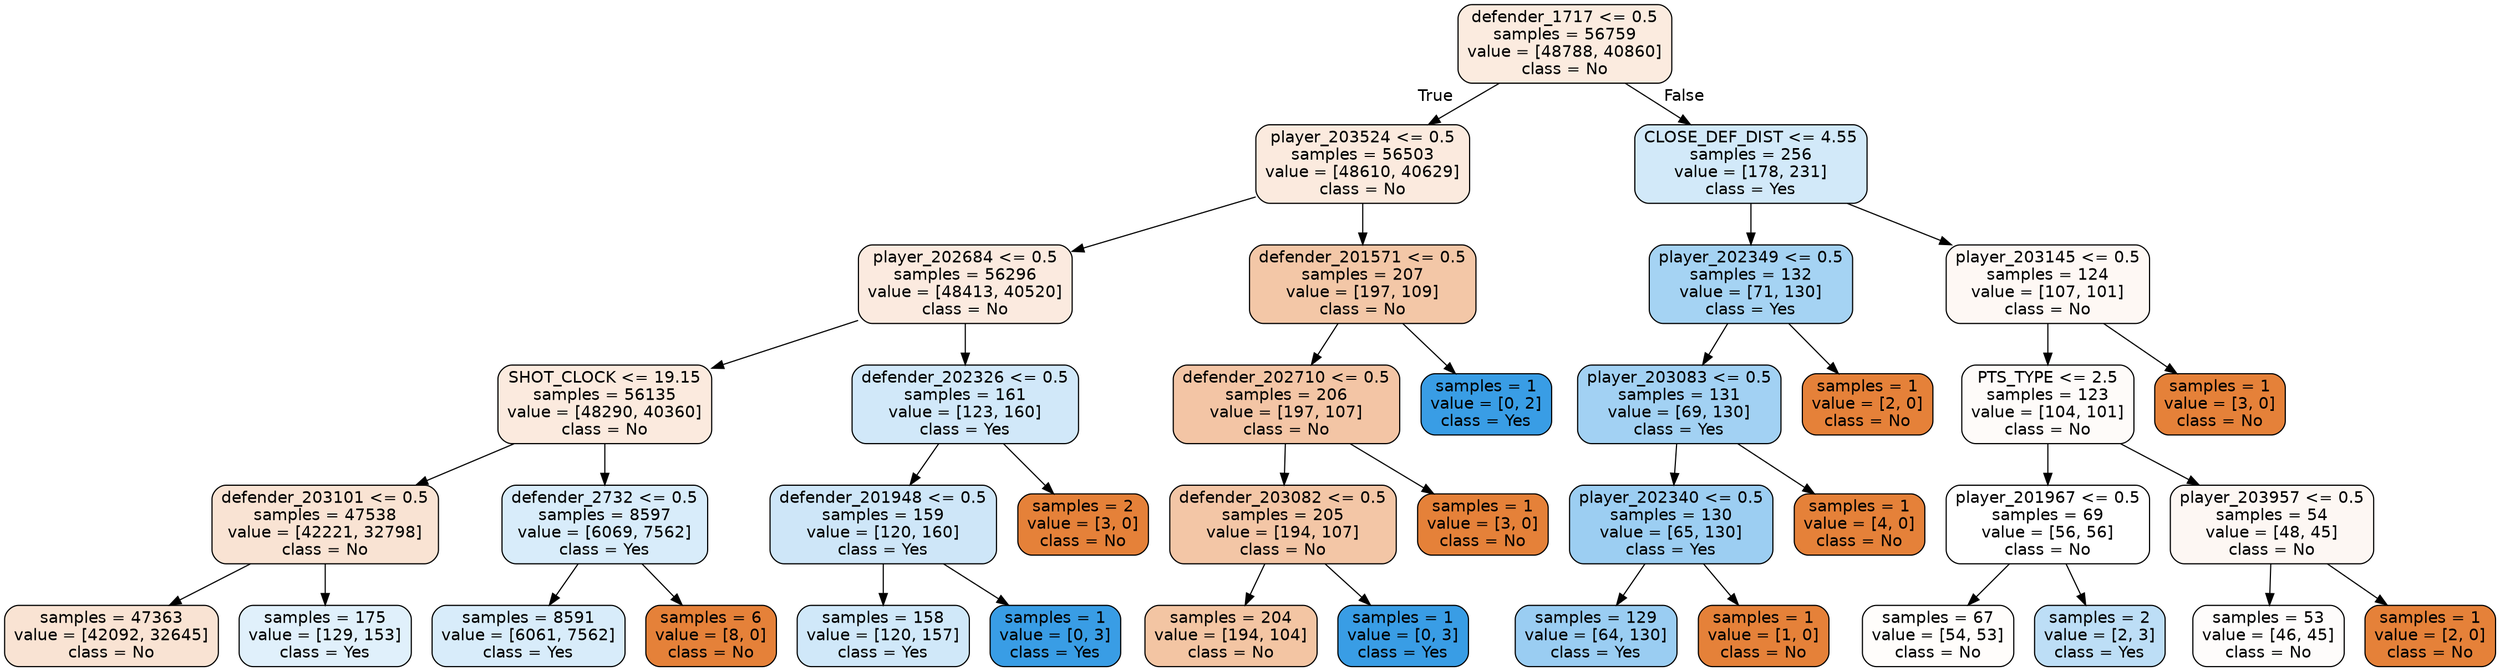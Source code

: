 digraph Tree {
node [shape=box, style="filled, rounded", color="black", fontname=helvetica] ;
edge [fontname=helvetica] ;
0 [label="defender_1717 <= 0.5\nsamples = 56759\nvalue = [48788, 40860]\nclass = No", fillcolor="#fbebdf"] ;
1 [label="player_203524 <= 0.5\nsamples = 56503\nvalue = [48610, 40629]\nclass = No", fillcolor="#fbeade"] ;
0 -> 1 [labeldistance=2.5, labelangle=45, headlabel="True"] ;
2 [label="player_202684 <= 0.5\nsamples = 56296\nvalue = [48413, 40520]\nclass = No", fillcolor="#fbeadf"] ;
1 -> 2 ;
3 [label="SHOT_CLOCK <= 19.15\nsamples = 56135\nvalue = [48290, 40360]\nclass = No", fillcolor="#fbeade"] ;
2 -> 3 ;
4 [label="defender_203101 <= 0.5\nsamples = 47538\nvalue = [42221, 32798]\nclass = No", fillcolor="#f9e3d3"] ;
3 -> 4 ;
5 [label="samples = 47363\nvalue = [42092, 32645]\nclass = No", fillcolor="#f9e3d3"] ;
4 -> 5 ;
6 [label="samples = 175\nvalue = [129, 153]\nclass = Yes", fillcolor="#e0f0fb"] ;
4 -> 6 ;
7 [label="defender_2732 <= 0.5\nsamples = 8597\nvalue = [6069, 7562]\nclass = Yes", fillcolor="#d8ecfa"] ;
3 -> 7 ;
8 [label="samples = 8591\nvalue = [6061, 7562]\nclass = Yes", fillcolor="#d8ecfa"] ;
7 -> 8 ;
9 [label="samples = 6\nvalue = [8, 0]\nclass = No", fillcolor="#e58139"] ;
7 -> 9 ;
10 [label="defender_202326 <= 0.5\nsamples = 161\nvalue = [123, 160]\nclass = Yes", fillcolor="#d1e8f9"] ;
2 -> 10 ;
11 [label="defender_201948 <= 0.5\nsamples = 159\nvalue = [120, 160]\nclass = Yes", fillcolor="#cee6f8"] ;
10 -> 11 ;
12 [label="samples = 158\nvalue = [120, 157]\nclass = Yes", fillcolor="#d0e8f9"] ;
11 -> 12 ;
13 [label="samples = 1\nvalue = [0, 3]\nclass = Yes", fillcolor="#399de5"] ;
11 -> 13 ;
14 [label="samples = 2\nvalue = [3, 0]\nclass = No", fillcolor="#e58139"] ;
10 -> 14 ;
15 [label="defender_201571 <= 0.5\nsamples = 207\nvalue = [197, 109]\nclass = No", fillcolor="#f3c7a7"] ;
1 -> 15 ;
16 [label="defender_202710 <= 0.5\nsamples = 206\nvalue = [197, 107]\nclass = No", fillcolor="#f3c5a5"] ;
15 -> 16 ;
17 [label="defender_203082 <= 0.5\nsamples = 205\nvalue = [194, 107]\nclass = No", fillcolor="#f3c6a6"] ;
16 -> 17 ;
18 [label="samples = 204\nvalue = [194, 104]\nclass = No", fillcolor="#f3c5a3"] ;
17 -> 18 ;
19 [label="samples = 1\nvalue = [0, 3]\nclass = Yes", fillcolor="#399de5"] ;
17 -> 19 ;
20 [label="samples = 1\nvalue = [3, 0]\nclass = No", fillcolor="#e58139"] ;
16 -> 20 ;
21 [label="samples = 1\nvalue = [0, 2]\nclass = Yes", fillcolor="#399de5"] ;
15 -> 21 ;
22 [label="CLOSE_DEF_DIST <= 4.55\nsamples = 256\nvalue = [178, 231]\nclass = Yes", fillcolor="#d2e9f9"] ;
0 -> 22 [labeldistance=2.5, labelangle=-45, headlabel="False"] ;
23 [label="player_202349 <= 0.5\nsamples = 132\nvalue = [71, 130]\nclass = Yes", fillcolor="#a5d3f3"] ;
22 -> 23 ;
24 [label="player_203083 <= 0.5\nsamples = 131\nvalue = [69, 130]\nclass = Yes", fillcolor="#a2d1f3"] ;
23 -> 24 ;
25 [label="player_202340 <= 0.5\nsamples = 130\nvalue = [65, 130]\nclass = Yes", fillcolor="#9ccef2"] ;
24 -> 25 ;
26 [label="samples = 129\nvalue = [64, 130]\nclass = Yes", fillcolor="#9acdf2"] ;
25 -> 26 ;
27 [label="samples = 1\nvalue = [1, 0]\nclass = No", fillcolor="#e58139"] ;
25 -> 27 ;
28 [label="samples = 1\nvalue = [4, 0]\nclass = No", fillcolor="#e58139"] ;
24 -> 28 ;
29 [label="samples = 1\nvalue = [2, 0]\nclass = No", fillcolor="#e58139"] ;
23 -> 29 ;
30 [label="player_203145 <= 0.5\nsamples = 124\nvalue = [107, 101]\nclass = No", fillcolor="#fef8f4"] ;
22 -> 30 ;
31 [label="PTS_TYPE <= 2.5\nsamples = 123\nvalue = [104, 101]\nclass = No", fillcolor="#fefbf9"] ;
30 -> 31 ;
32 [label="player_201967 <= 0.5\nsamples = 69\nvalue = [56, 56]\nclass = No", fillcolor="#ffffff"] ;
31 -> 32 ;
33 [label="samples = 67\nvalue = [54, 53]\nclass = No", fillcolor="#fffdfb"] ;
32 -> 33 ;
34 [label="samples = 2\nvalue = [2, 3]\nclass = Yes", fillcolor="#bddef6"] ;
32 -> 34 ;
35 [label="player_203957 <= 0.5\nsamples = 54\nvalue = [48, 45]\nclass = No", fillcolor="#fdf7f3"] ;
31 -> 35 ;
36 [label="samples = 53\nvalue = [46, 45]\nclass = No", fillcolor="#fefcfb"] ;
35 -> 36 ;
37 [label="samples = 1\nvalue = [2, 0]\nclass = No", fillcolor="#e58139"] ;
35 -> 37 ;
38 [label="samples = 1\nvalue = [3, 0]\nclass = No", fillcolor="#e58139"] ;
30 -> 38 ;
}